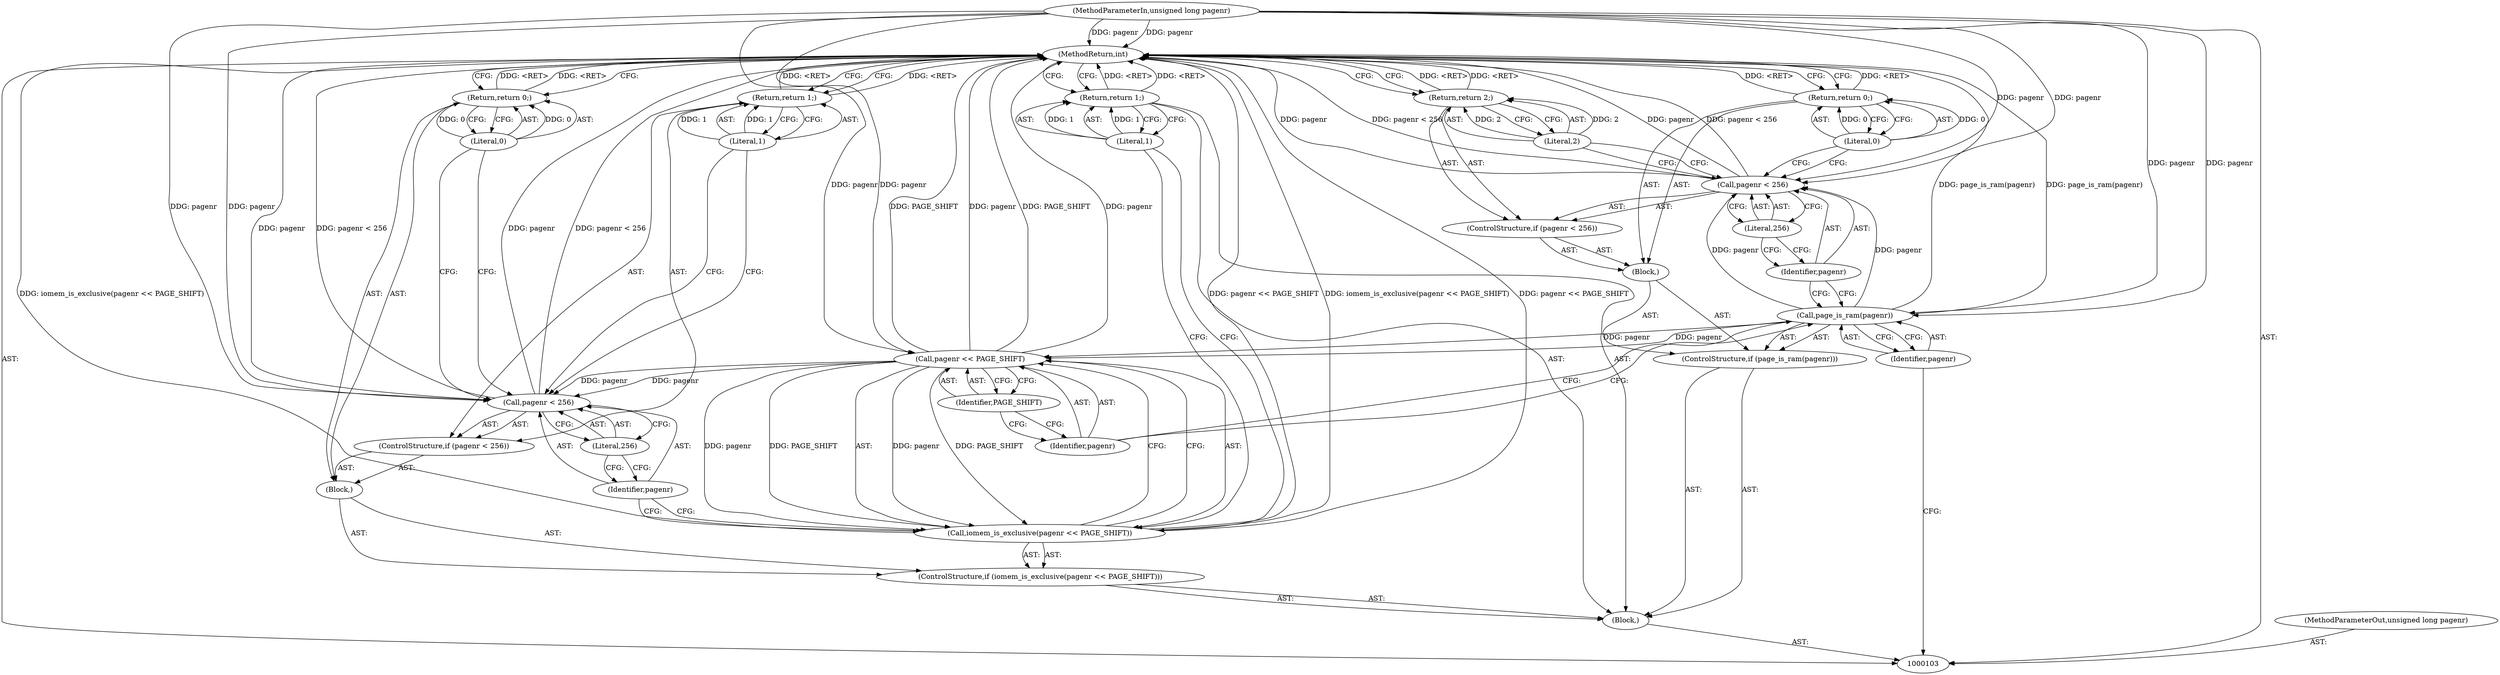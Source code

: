 digraph "0_linux_a4866aa812518ed1a37d8ea0c881dc946409de94" {
"1000134" [label="(MethodReturn,int)"];
"1000104" [label="(MethodParameterIn,unsigned long pagenr)"];
"1000158" [label="(MethodParameterOut,unsigned long pagenr)"];
"1000116" [label="(Return,return 0;)"];
"1000117" [label="(Literal,0)"];
"1000118" [label="(ControlStructure,if (iomem_is_exclusive(pagenr << PAGE_SHIFT)))"];
"1000120" [label="(Call,pagenr << PAGE_SHIFT)"];
"1000121" [label="(Identifier,pagenr)"];
"1000122" [label="(Identifier,PAGE_SHIFT)"];
"1000123" [label="(Block,)"];
"1000119" [label="(Call,iomem_is_exclusive(pagenr << PAGE_SHIFT))"];
"1000105" [label="(Block,)"];
"1000127" [label="(Literal,256)"];
"1000124" [label="(ControlStructure,if (pagenr < 256))"];
"1000125" [label="(Call,pagenr < 256)"];
"1000126" [label="(Identifier,pagenr)"];
"1000129" [label="(Literal,1)"];
"1000128" [label="(Return,return 1;)"];
"1000131" [label="(Literal,0)"];
"1000130" [label="(Return,return 0;)"];
"1000132" [label="(Return,return 1;)"];
"1000133" [label="(Literal,1)"];
"1000106" [label="(ControlStructure,if (page_is_ram(pagenr)))"];
"1000108" [label="(Identifier,pagenr)"];
"1000109" [label="(Block,)"];
"1000107" [label="(Call,page_is_ram(pagenr))"];
"1000113" [label="(Literal,256)"];
"1000110" [label="(ControlStructure,if (pagenr < 256))"];
"1000111" [label="(Call,pagenr < 256)"];
"1000112" [label="(Identifier,pagenr)"];
"1000115" [label="(Literal,2)"];
"1000114" [label="(Return,return 2;)"];
"1000134" -> "1000103"  [label="AST: "];
"1000134" -> "1000114"  [label="CFG: "];
"1000134" -> "1000116"  [label="CFG: "];
"1000134" -> "1000128"  [label="CFG: "];
"1000134" -> "1000130"  [label="CFG: "];
"1000134" -> "1000132"  [label="CFG: "];
"1000125" -> "1000134"  [label="DDG: pagenr"];
"1000125" -> "1000134"  [label="DDG: pagenr < 256"];
"1000107" -> "1000134"  [label="DDG: page_is_ram(pagenr)"];
"1000104" -> "1000134"  [label="DDG: pagenr"];
"1000120" -> "1000134"  [label="DDG: pagenr"];
"1000120" -> "1000134"  [label="DDG: PAGE_SHIFT"];
"1000111" -> "1000134"  [label="DDG: pagenr"];
"1000111" -> "1000134"  [label="DDG: pagenr < 256"];
"1000119" -> "1000134"  [label="DDG: pagenr << PAGE_SHIFT"];
"1000119" -> "1000134"  [label="DDG: iomem_is_exclusive(pagenr << PAGE_SHIFT)"];
"1000116" -> "1000134"  [label="DDG: <RET>"];
"1000132" -> "1000134"  [label="DDG: <RET>"];
"1000130" -> "1000134"  [label="DDG: <RET>"];
"1000128" -> "1000134"  [label="DDG: <RET>"];
"1000114" -> "1000134"  [label="DDG: <RET>"];
"1000104" -> "1000103"  [label="AST: "];
"1000104" -> "1000134"  [label="DDG: pagenr"];
"1000104" -> "1000107"  [label="DDG: pagenr"];
"1000104" -> "1000111"  [label="DDG: pagenr"];
"1000104" -> "1000120"  [label="DDG: pagenr"];
"1000104" -> "1000125"  [label="DDG: pagenr"];
"1000158" -> "1000103"  [label="AST: "];
"1000116" -> "1000109"  [label="AST: "];
"1000116" -> "1000117"  [label="CFG: "];
"1000117" -> "1000116"  [label="AST: "];
"1000134" -> "1000116"  [label="CFG: "];
"1000116" -> "1000134"  [label="DDG: <RET>"];
"1000117" -> "1000116"  [label="DDG: 0"];
"1000117" -> "1000116"  [label="AST: "];
"1000117" -> "1000111"  [label="CFG: "];
"1000116" -> "1000117"  [label="CFG: "];
"1000117" -> "1000116"  [label="DDG: 0"];
"1000118" -> "1000105"  [label="AST: "];
"1000119" -> "1000118"  [label="AST: "];
"1000123" -> "1000118"  [label="AST: "];
"1000120" -> "1000119"  [label="AST: "];
"1000120" -> "1000122"  [label="CFG: "];
"1000121" -> "1000120"  [label="AST: "];
"1000122" -> "1000120"  [label="AST: "];
"1000119" -> "1000120"  [label="CFG: "];
"1000120" -> "1000134"  [label="DDG: pagenr"];
"1000120" -> "1000134"  [label="DDG: PAGE_SHIFT"];
"1000120" -> "1000119"  [label="DDG: pagenr"];
"1000120" -> "1000119"  [label="DDG: PAGE_SHIFT"];
"1000107" -> "1000120"  [label="DDG: pagenr"];
"1000104" -> "1000120"  [label="DDG: pagenr"];
"1000120" -> "1000125"  [label="DDG: pagenr"];
"1000121" -> "1000120"  [label="AST: "];
"1000121" -> "1000107"  [label="CFG: "];
"1000122" -> "1000121"  [label="CFG: "];
"1000122" -> "1000120"  [label="AST: "];
"1000122" -> "1000121"  [label="CFG: "];
"1000120" -> "1000122"  [label="CFG: "];
"1000123" -> "1000118"  [label="AST: "];
"1000124" -> "1000123"  [label="AST: "];
"1000130" -> "1000123"  [label="AST: "];
"1000119" -> "1000118"  [label="AST: "];
"1000119" -> "1000120"  [label="CFG: "];
"1000120" -> "1000119"  [label="AST: "];
"1000126" -> "1000119"  [label="CFG: "];
"1000133" -> "1000119"  [label="CFG: "];
"1000119" -> "1000134"  [label="DDG: pagenr << PAGE_SHIFT"];
"1000119" -> "1000134"  [label="DDG: iomem_is_exclusive(pagenr << PAGE_SHIFT)"];
"1000120" -> "1000119"  [label="DDG: pagenr"];
"1000120" -> "1000119"  [label="DDG: PAGE_SHIFT"];
"1000105" -> "1000103"  [label="AST: "];
"1000106" -> "1000105"  [label="AST: "];
"1000118" -> "1000105"  [label="AST: "];
"1000132" -> "1000105"  [label="AST: "];
"1000127" -> "1000125"  [label="AST: "];
"1000127" -> "1000126"  [label="CFG: "];
"1000125" -> "1000127"  [label="CFG: "];
"1000124" -> "1000123"  [label="AST: "];
"1000125" -> "1000124"  [label="AST: "];
"1000128" -> "1000124"  [label="AST: "];
"1000125" -> "1000124"  [label="AST: "];
"1000125" -> "1000127"  [label="CFG: "];
"1000126" -> "1000125"  [label="AST: "];
"1000127" -> "1000125"  [label="AST: "];
"1000129" -> "1000125"  [label="CFG: "];
"1000131" -> "1000125"  [label="CFG: "];
"1000125" -> "1000134"  [label="DDG: pagenr"];
"1000125" -> "1000134"  [label="DDG: pagenr < 256"];
"1000120" -> "1000125"  [label="DDG: pagenr"];
"1000104" -> "1000125"  [label="DDG: pagenr"];
"1000126" -> "1000125"  [label="AST: "];
"1000126" -> "1000119"  [label="CFG: "];
"1000127" -> "1000126"  [label="CFG: "];
"1000129" -> "1000128"  [label="AST: "];
"1000129" -> "1000125"  [label="CFG: "];
"1000128" -> "1000129"  [label="CFG: "];
"1000129" -> "1000128"  [label="DDG: 1"];
"1000128" -> "1000124"  [label="AST: "];
"1000128" -> "1000129"  [label="CFG: "];
"1000129" -> "1000128"  [label="AST: "];
"1000134" -> "1000128"  [label="CFG: "];
"1000128" -> "1000134"  [label="DDG: <RET>"];
"1000129" -> "1000128"  [label="DDG: 1"];
"1000131" -> "1000130"  [label="AST: "];
"1000131" -> "1000125"  [label="CFG: "];
"1000130" -> "1000131"  [label="CFG: "];
"1000131" -> "1000130"  [label="DDG: 0"];
"1000130" -> "1000123"  [label="AST: "];
"1000130" -> "1000131"  [label="CFG: "];
"1000131" -> "1000130"  [label="AST: "];
"1000134" -> "1000130"  [label="CFG: "];
"1000130" -> "1000134"  [label="DDG: <RET>"];
"1000131" -> "1000130"  [label="DDG: 0"];
"1000132" -> "1000105"  [label="AST: "];
"1000132" -> "1000133"  [label="CFG: "];
"1000133" -> "1000132"  [label="AST: "];
"1000134" -> "1000132"  [label="CFG: "];
"1000132" -> "1000134"  [label="DDG: <RET>"];
"1000133" -> "1000132"  [label="DDG: 1"];
"1000133" -> "1000132"  [label="AST: "];
"1000133" -> "1000119"  [label="CFG: "];
"1000132" -> "1000133"  [label="CFG: "];
"1000133" -> "1000132"  [label="DDG: 1"];
"1000106" -> "1000105"  [label="AST: "];
"1000107" -> "1000106"  [label="AST: "];
"1000109" -> "1000106"  [label="AST: "];
"1000108" -> "1000107"  [label="AST: "];
"1000108" -> "1000103"  [label="CFG: "];
"1000107" -> "1000108"  [label="CFG: "];
"1000109" -> "1000106"  [label="AST: "];
"1000110" -> "1000109"  [label="AST: "];
"1000116" -> "1000109"  [label="AST: "];
"1000107" -> "1000106"  [label="AST: "];
"1000107" -> "1000108"  [label="CFG: "];
"1000108" -> "1000107"  [label="AST: "];
"1000112" -> "1000107"  [label="CFG: "];
"1000121" -> "1000107"  [label="CFG: "];
"1000107" -> "1000134"  [label="DDG: page_is_ram(pagenr)"];
"1000104" -> "1000107"  [label="DDG: pagenr"];
"1000107" -> "1000111"  [label="DDG: pagenr"];
"1000107" -> "1000120"  [label="DDG: pagenr"];
"1000113" -> "1000111"  [label="AST: "];
"1000113" -> "1000112"  [label="CFG: "];
"1000111" -> "1000113"  [label="CFG: "];
"1000110" -> "1000109"  [label="AST: "];
"1000111" -> "1000110"  [label="AST: "];
"1000114" -> "1000110"  [label="AST: "];
"1000111" -> "1000110"  [label="AST: "];
"1000111" -> "1000113"  [label="CFG: "];
"1000112" -> "1000111"  [label="AST: "];
"1000113" -> "1000111"  [label="AST: "];
"1000115" -> "1000111"  [label="CFG: "];
"1000117" -> "1000111"  [label="CFG: "];
"1000111" -> "1000134"  [label="DDG: pagenr"];
"1000111" -> "1000134"  [label="DDG: pagenr < 256"];
"1000107" -> "1000111"  [label="DDG: pagenr"];
"1000104" -> "1000111"  [label="DDG: pagenr"];
"1000112" -> "1000111"  [label="AST: "];
"1000112" -> "1000107"  [label="CFG: "];
"1000113" -> "1000112"  [label="CFG: "];
"1000115" -> "1000114"  [label="AST: "];
"1000115" -> "1000111"  [label="CFG: "];
"1000114" -> "1000115"  [label="CFG: "];
"1000115" -> "1000114"  [label="DDG: 2"];
"1000114" -> "1000110"  [label="AST: "];
"1000114" -> "1000115"  [label="CFG: "];
"1000115" -> "1000114"  [label="AST: "];
"1000134" -> "1000114"  [label="CFG: "];
"1000114" -> "1000134"  [label="DDG: <RET>"];
"1000115" -> "1000114"  [label="DDG: 2"];
}
